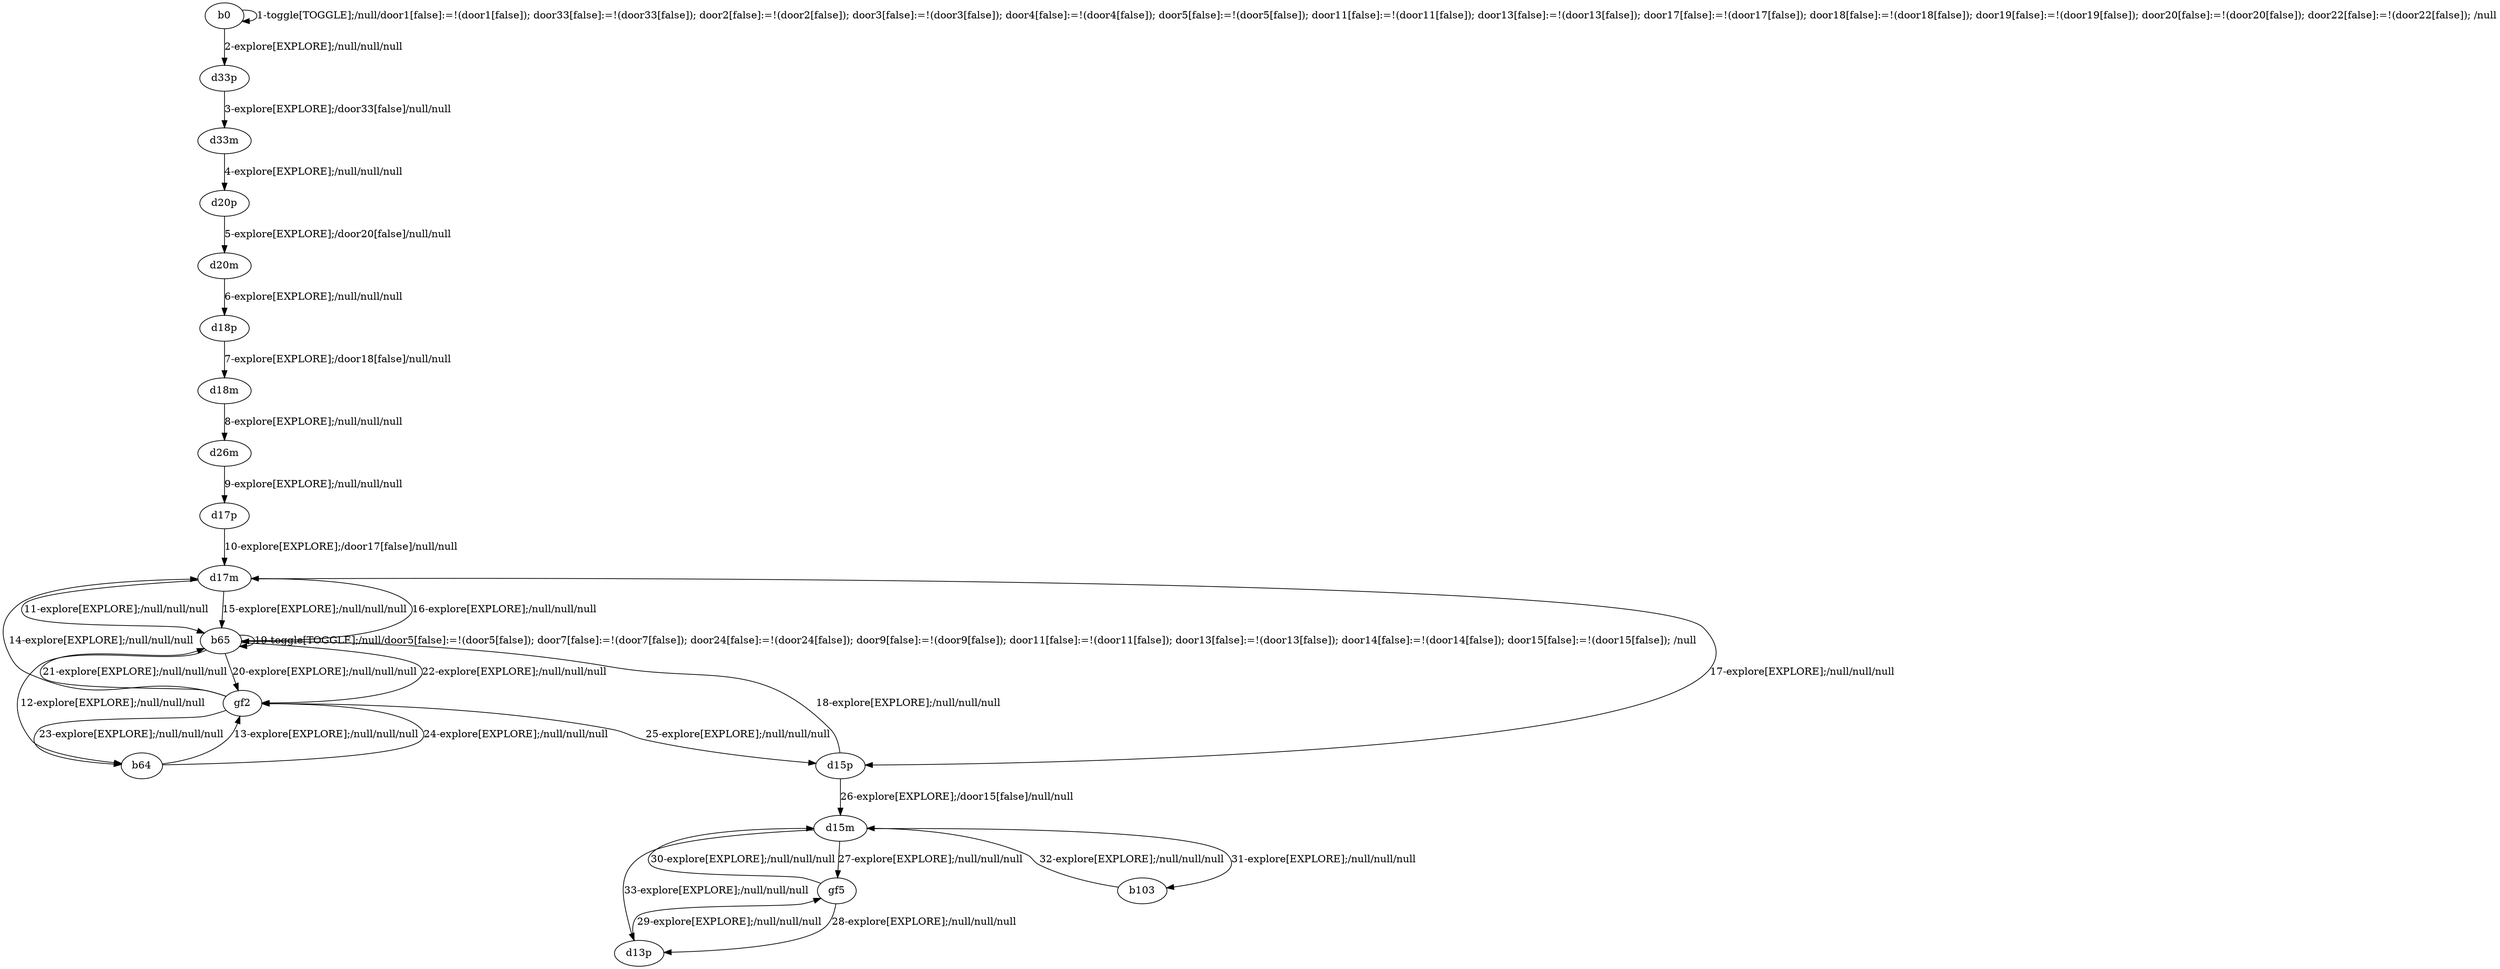 # Total number of goals covered by this test: 1
# gf2 --> b64

digraph g {
"b0" -> "b0" [label = "1-toggle[TOGGLE];/null/door1[false]:=!(door1[false]); door33[false]:=!(door33[false]); door2[false]:=!(door2[false]); door3[false]:=!(door3[false]); door4[false]:=!(door4[false]); door5[false]:=!(door5[false]); door11[false]:=!(door11[false]); door13[false]:=!(door13[false]); door17[false]:=!(door17[false]); door18[false]:=!(door18[false]); door19[false]:=!(door19[false]); door20[false]:=!(door20[false]); door22[false]:=!(door22[false]); /null"];
"b0" -> "d33p" [label = "2-explore[EXPLORE];/null/null/null"];
"d33p" -> "d33m" [label = "3-explore[EXPLORE];/door33[false]/null/null"];
"d33m" -> "d20p" [label = "4-explore[EXPLORE];/null/null/null"];
"d20p" -> "d20m" [label = "5-explore[EXPLORE];/door20[false]/null/null"];
"d20m" -> "d18p" [label = "6-explore[EXPLORE];/null/null/null"];
"d18p" -> "d18m" [label = "7-explore[EXPLORE];/door18[false]/null/null"];
"d18m" -> "d26m" [label = "8-explore[EXPLORE];/null/null/null"];
"d26m" -> "d17p" [label = "9-explore[EXPLORE];/null/null/null"];
"d17p" -> "d17m" [label = "10-explore[EXPLORE];/door17[false]/null/null"];
"d17m" -> "b65" [label = "11-explore[EXPLORE];/null/null/null"];
"b65" -> "b64" [label = "12-explore[EXPLORE];/null/null/null"];
"b64" -> "gf2" [label = "13-explore[EXPLORE];/null/null/null"];
"gf2" -> "d17m" [label = "14-explore[EXPLORE];/null/null/null"];
"d17m" -> "b65" [label = "15-explore[EXPLORE];/null/null/null"];
"b65" -> "d17m" [label = "16-explore[EXPLORE];/null/null/null"];
"d17m" -> "d15p" [label = "17-explore[EXPLORE];/null/null/null"];
"d15p" -> "b65" [label = "18-explore[EXPLORE];/null/null/null"];
"b65" -> "b65" [label = "19-toggle[TOGGLE];/null/door5[false]:=!(door5[false]); door7[false]:=!(door7[false]); door24[false]:=!(door24[false]); door9[false]:=!(door9[false]); door11[false]:=!(door11[false]); door13[false]:=!(door13[false]); door14[false]:=!(door14[false]); door15[false]:=!(door15[false]); /null"];
"b65" -> "gf2" [label = "20-explore[EXPLORE];/null/null/null"];
"gf2" -> "b65" [label = "21-explore[EXPLORE];/null/null/null"];
"b65" -> "gf2" [label = "22-explore[EXPLORE];/null/null/null"];
"gf2" -> "b64" [label = "23-explore[EXPLORE];/null/null/null"];
"b64" -> "gf2" [label = "24-explore[EXPLORE];/null/null/null"];
"gf2" -> "d15p" [label = "25-explore[EXPLORE];/null/null/null"];
"d15p" -> "d15m" [label = "26-explore[EXPLORE];/door15[false]/null/null"];
"d15m" -> "gf5" [label = "27-explore[EXPLORE];/null/null/null"];
"gf5" -> "d13p" [label = "28-explore[EXPLORE];/null/null/null"];
"d13p" -> "gf5" [label = "29-explore[EXPLORE];/null/null/null"];
"gf5" -> "d15m" [label = "30-explore[EXPLORE];/null/null/null"];
"d15m" -> "b103" [label = "31-explore[EXPLORE];/null/null/null"];
"b103" -> "d15m" [label = "32-explore[EXPLORE];/null/null/null"];
"d15m" -> "d13p" [label = "33-explore[EXPLORE];/null/null/null"];
}